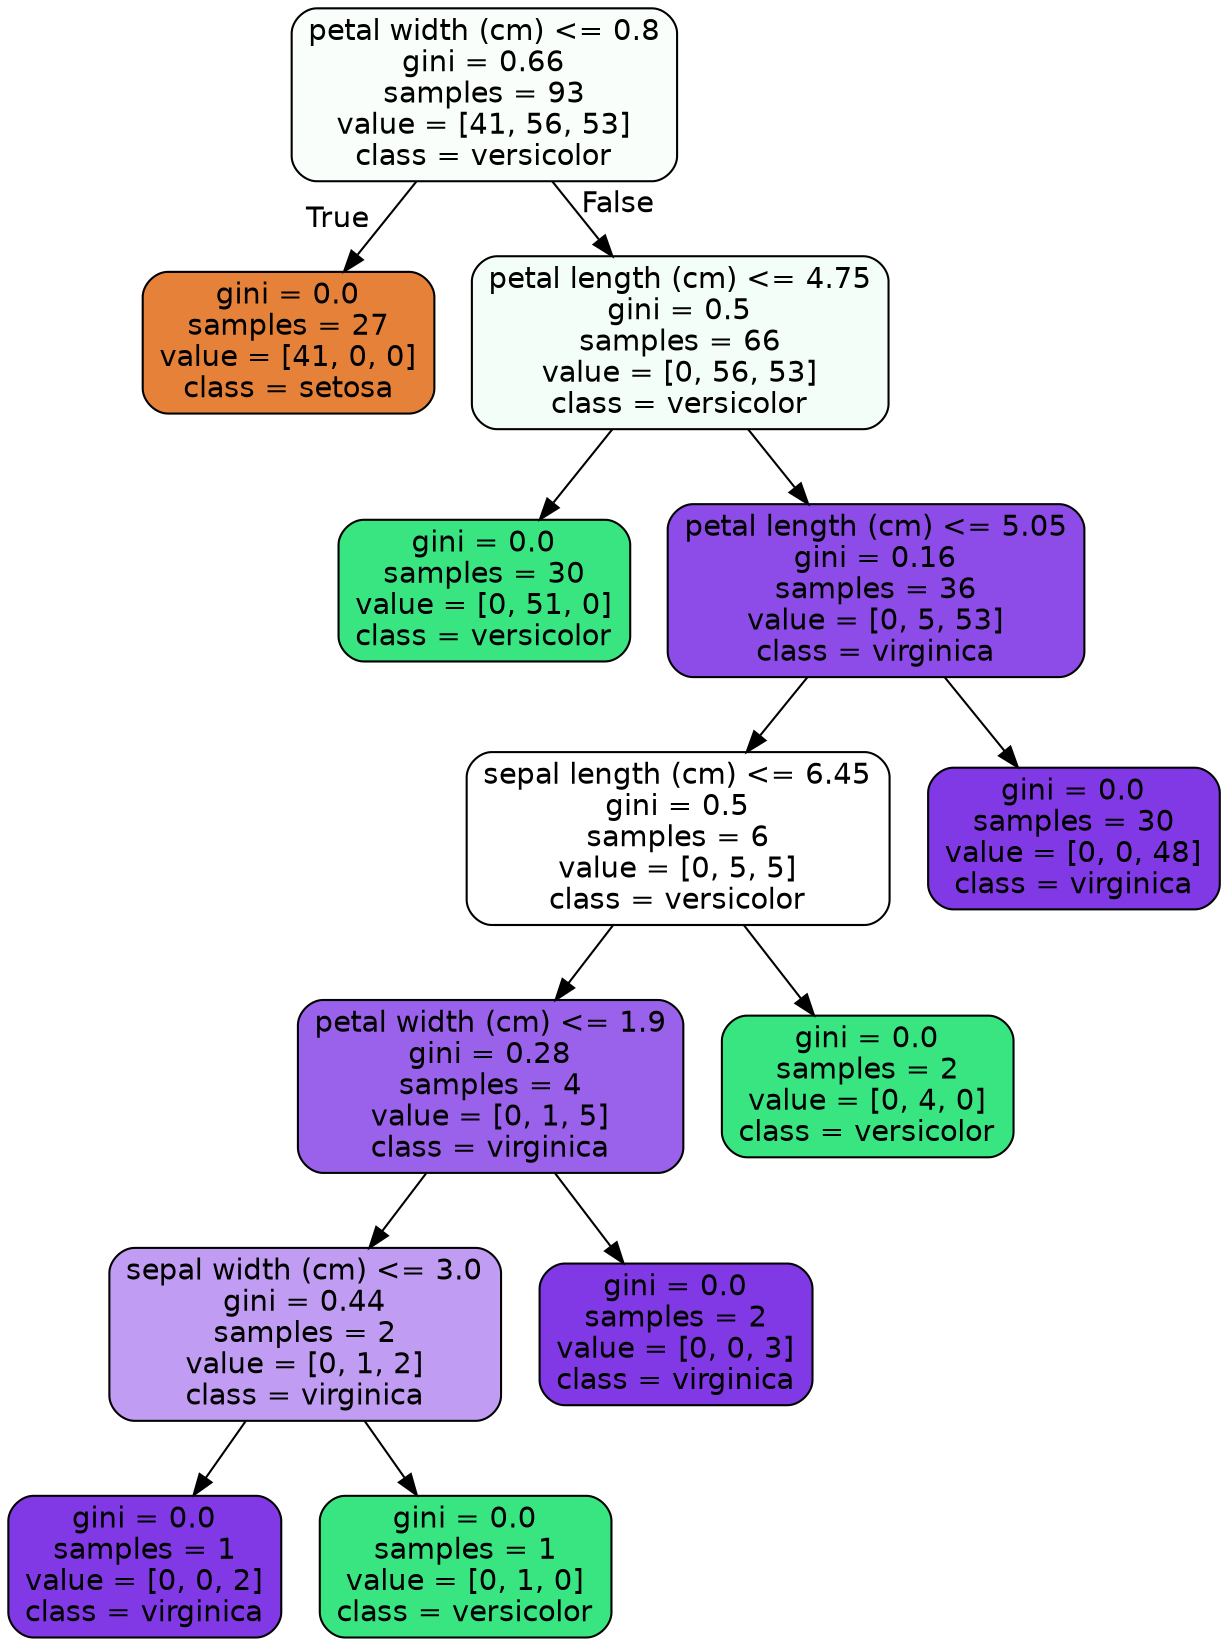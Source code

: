 digraph Tree {
node [shape=box, style="filled, rounded", color="black", fontname=helvetica] ;
edge [fontname=helvetica] ;
0 [label="petal width (cm) <= 0.8\ngini = 0.66\nsamples = 93\nvalue = [41, 56, 53]\nclass = versicolor", fillcolor="#f9fefb"] ;
1 [label="gini = 0.0\nsamples = 27\nvalue = [41, 0, 0]\nclass = setosa", fillcolor="#e58139"] ;
0 -> 1 [labeldistance=2.5, labelangle=45, headlabel="True"] ;
2 [label="petal length (cm) <= 4.75\ngini = 0.5\nsamples = 66\nvalue = [0, 56, 53]\nclass = versicolor", fillcolor="#f4fef8"] ;
0 -> 2 [labeldistance=2.5, labelangle=-45, headlabel="False"] ;
3 [label="gini = 0.0\nsamples = 30\nvalue = [0, 51, 0]\nclass = versicolor", fillcolor="#39e581"] ;
2 -> 3 ;
4 [label="petal length (cm) <= 5.05\ngini = 0.16\nsamples = 36\nvalue = [0, 5, 53]\nclass = virginica", fillcolor="#8d4ce7"] ;
2 -> 4 ;
5 [label="sepal length (cm) <= 6.45\ngini = 0.5\nsamples = 6\nvalue = [0, 5, 5]\nclass = versicolor", fillcolor="#ffffff"] ;
4 -> 5 ;
6 [label="petal width (cm) <= 1.9\ngini = 0.28\nsamples = 4\nvalue = [0, 1, 5]\nclass = virginica", fillcolor="#9a61ea"] ;
5 -> 6 ;
7 [label="sepal width (cm) <= 3.0\ngini = 0.44\nsamples = 2\nvalue = [0, 1, 2]\nclass = virginica", fillcolor="#c09cf2"] ;
6 -> 7 ;
8 [label="gini = 0.0\nsamples = 1\nvalue = [0, 0, 2]\nclass = virginica", fillcolor="#8139e5"] ;
7 -> 8 ;
9 [label="gini = 0.0\nsamples = 1\nvalue = [0, 1, 0]\nclass = versicolor", fillcolor="#39e581"] ;
7 -> 9 ;
10 [label="gini = 0.0\nsamples = 2\nvalue = [0, 0, 3]\nclass = virginica", fillcolor="#8139e5"] ;
6 -> 10 ;
11 [label="gini = 0.0\nsamples = 2\nvalue = [0, 4, 0]\nclass = versicolor", fillcolor="#39e581"] ;
5 -> 11 ;
12 [label="gini = 0.0\nsamples = 30\nvalue = [0, 0, 48]\nclass = virginica", fillcolor="#8139e5"] ;
4 -> 12 ;
}